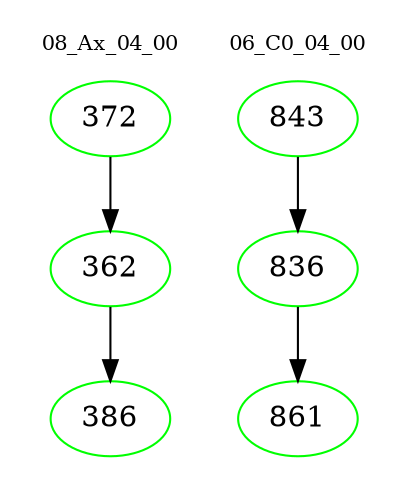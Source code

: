 digraph{
subgraph cluster_0 {
color = white
label = "08_Ax_04_00";
fontsize=10;
T0_372 [label="372", color="green"]
T0_372 -> T0_362 [color="black"]
T0_362 [label="362", color="green"]
T0_362 -> T0_386 [color="black"]
T0_386 [label="386", color="green"]
}
subgraph cluster_1 {
color = white
label = "06_C0_04_00";
fontsize=10;
T1_843 [label="843", color="green"]
T1_843 -> T1_836 [color="black"]
T1_836 [label="836", color="green"]
T1_836 -> T1_861 [color="black"]
T1_861 [label="861", color="green"]
}
}
